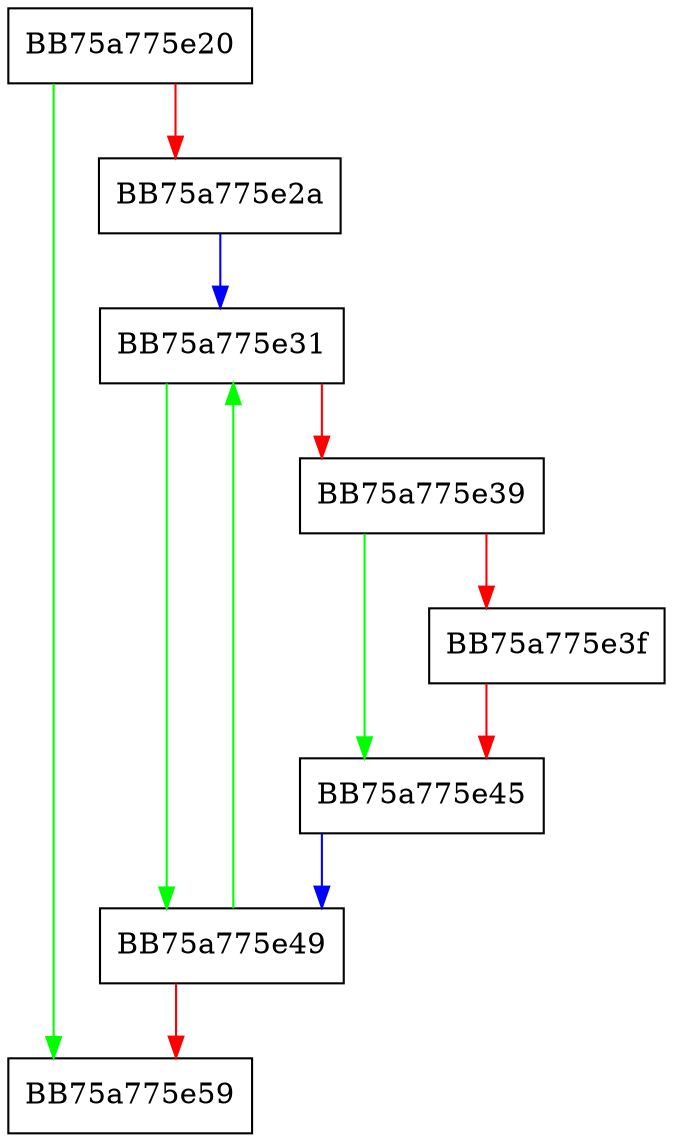 digraph __acrt_uninitialize_winapi_thunks {
  node [shape="box"];
  graph [splines=ortho];
  BB75a775e20 -> BB75a775e59 [color="green"];
  BB75a775e20 -> BB75a775e2a [color="red"];
  BB75a775e2a -> BB75a775e31 [color="blue"];
  BB75a775e31 -> BB75a775e49 [color="green"];
  BB75a775e31 -> BB75a775e39 [color="red"];
  BB75a775e39 -> BB75a775e45 [color="green"];
  BB75a775e39 -> BB75a775e3f [color="red"];
  BB75a775e3f -> BB75a775e45 [color="red"];
  BB75a775e45 -> BB75a775e49 [color="blue"];
  BB75a775e49 -> BB75a775e31 [color="green"];
  BB75a775e49 -> BB75a775e59 [color="red"];
}